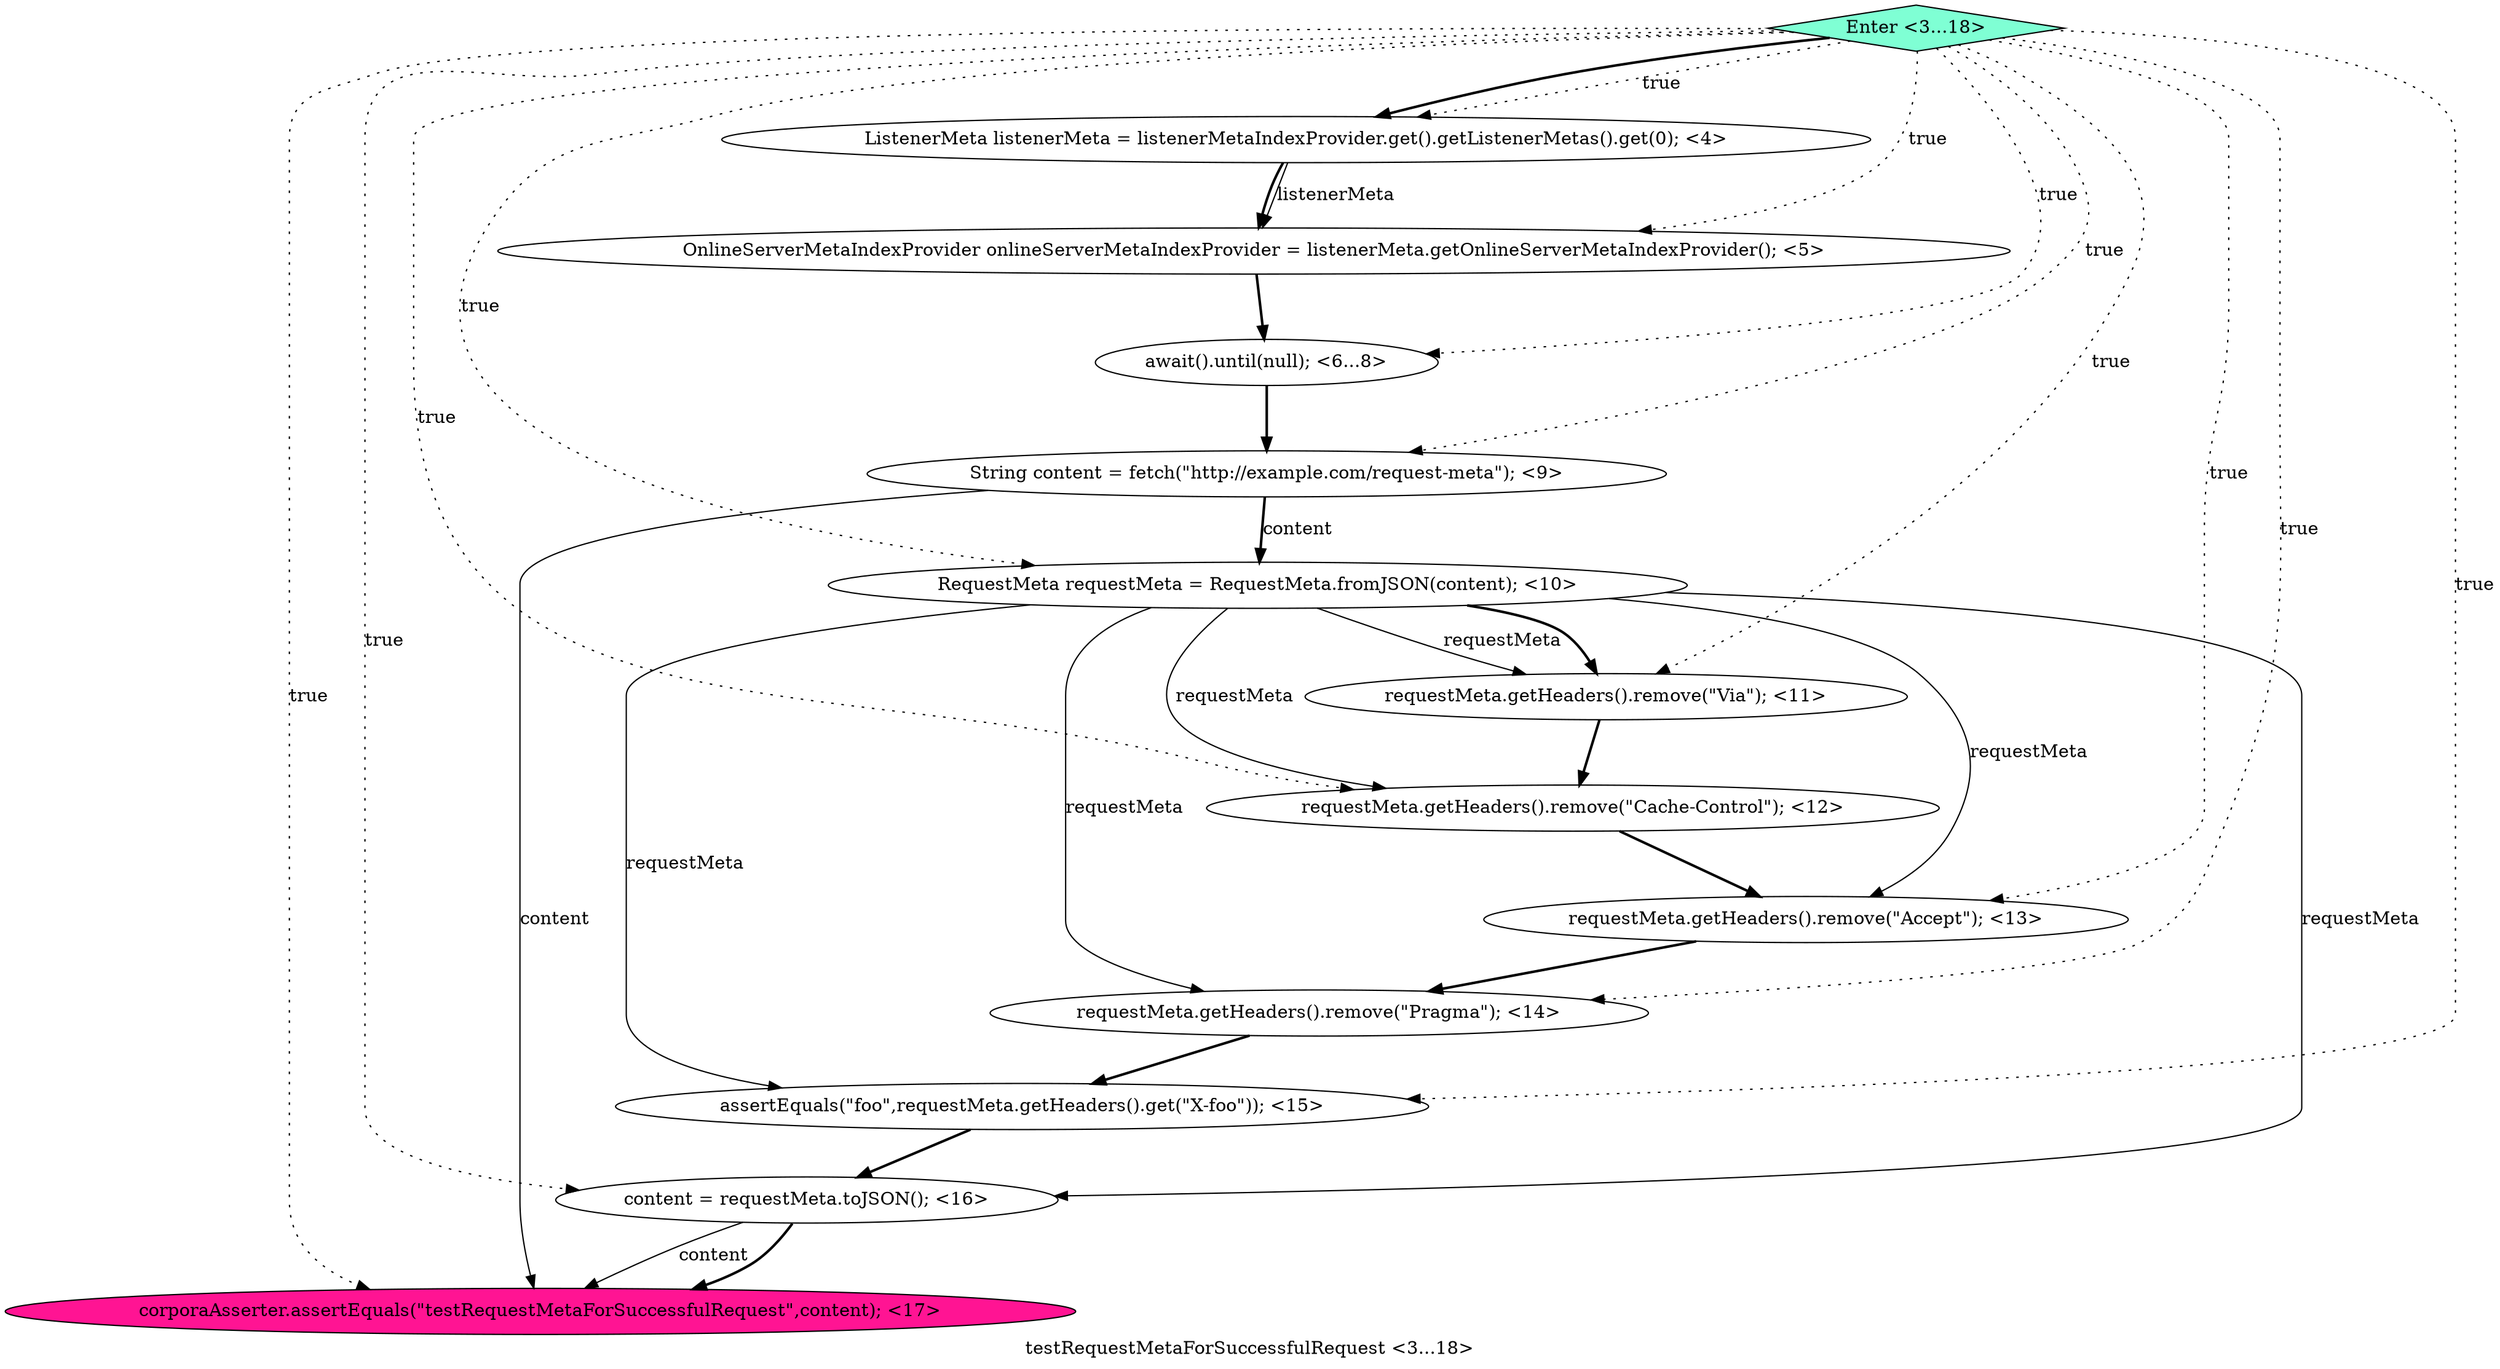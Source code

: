 digraph PDG {
label = "testRequestMetaForSuccessfulRequest <3...18>";
0.2 [style = filled, label = "await().until(null); <6...8>", fillcolor = white, shape = ellipse];
0.8 [style = filled, label = "requestMeta.getHeaders().remove(\"Pragma\"); <14>", fillcolor = white, shape = ellipse];
0.11 [style = filled, label = "corporaAsserter.assertEquals(\"testRequestMetaForSuccessfulRequest\",content); <17>", fillcolor = deeppink, shape = ellipse];
0.5 [style = filled, label = "requestMeta.getHeaders().remove(\"Via\"); <11>", fillcolor = white, shape = ellipse];
0.12 [style = filled, label = "Enter <3...18>", fillcolor = aquamarine, shape = diamond];
0.1 [style = filled, label = "OnlineServerMetaIndexProvider onlineServerMetaIndexProvider = listenerMeta.getOnlineServerMetaIndexProvider(); <5>", fillcolor = white, shape = ellipse];
0.0 [style = filled, label = "ListenerMeta listenerMeta = listenerMetaIndexProvider.get().getListenerMetas().get(0); <4>", fillcolor = white, shape = ellipse];
0.6 [style = filled, label = "requestMeta.getHeaders().remove(\"Cache-Control\"); <12>", fillcolor = white, shape = ellipse];
0.7 [style = filled, label = "requestMeta.getHeaders().remove(\"Accept\"); <13>", fillcolor = white, shape = ellipse];
0.4 [style = filled, label = "RequestMeta requestMeta = RequestMeta.fromJSON(content); <10>", fillcolor = white, shape = ellipse];
0.9 [style = filled, label = "assertEquals(\"foo\",requestMeta.getHeaders().get(\"X-foo\")); <15>", fillcolor = white, shape = ellipse];
0.10 [style = filled, label = "content = requestMeta.toJSON(); <16>", fillcolor = white, shape = ellipse];
0.3 [style = filled, label = "String content = fetch(\"http://example.com/request-meta\"); <9>", fillcolor = white, shape = ellipse];
0.0 -> 0.1 [style = solid, label="listenerMeta"];
0.0 -> 0.1 [style = bold, label=""];
0.1 -> 0.2 [style = bold, label=""];
0.2 -> 0.3 [style = bold, label=""];
0.3 -> 0.4 [style = solid, label="content"];
0.3 -> 0.4 [style = bold, label=""];
0.3 -> 0.11 [style = solid, label="content"];
0.4 -> 0.5 [style = solid, label="requestMeta"];
0.4 -> 0.5 [style = bold, label=""];
0.4 -> 0.6 [style = solid, label="requestMeta"];
0.4 -> 0.7 [style = solid, label="requestMeta"];
0.4 -> 0.8 [style = solid, label="requestMeta"];
0.4 -> 0.9 [style = solid, label="requestMeta"];
0.4 -> 0.10 [style = solid, label="requestMeta"];
0.5 -> 0.6 [style = bold, label=""];
0.6 -> 0.7 [style = bold, label=""];
0.7 -> 0.8 [style = bold, label=""];
0.8 -> 0.9 [style = bold, label=""];
0.9 -> 0.10 [style = bold, label=""];
0.10 -> 0.11 [style = solid, label="content"];
0.10 -> 0.11 [style = bold, label=""];
0.12 -> 0.0 [style = dotted, label="true"];
0.12 -> 0.0 [style = bold, label=""];
0.12 -> 0.1 [style = dotted, label="true"];
0.12 -> 0.2 [style = dotted, label="true"];
0.12 -> 0.3 [style = dotted, label="true"];
0.12 -> 0.4 [style = dotted, label="true"];
0.12 -> 0.5 [style = dotted, label="true"];
0.12 -> 0.6 [style = dotted, label="true"];
0.12 -> 0.7 [style = dotted, label="true"];
0.12 -> 0.8 [style = dotted, label="true"];
0.12 -> 0.9 [style = dotted, label="true"];
0.12 -> 0.10 [style = dotted, label="true"];
0.12 -> 0.11 [style = dotted, label="true"];
}
